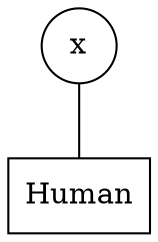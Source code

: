 digraph test {
    rankdir=TB;
    node [shape=circle];
    edge [arrowhead=none];
    
    v1 [label="x"];
    p1 [label="Human", shape=box];
    
    v1 -> p1;
}